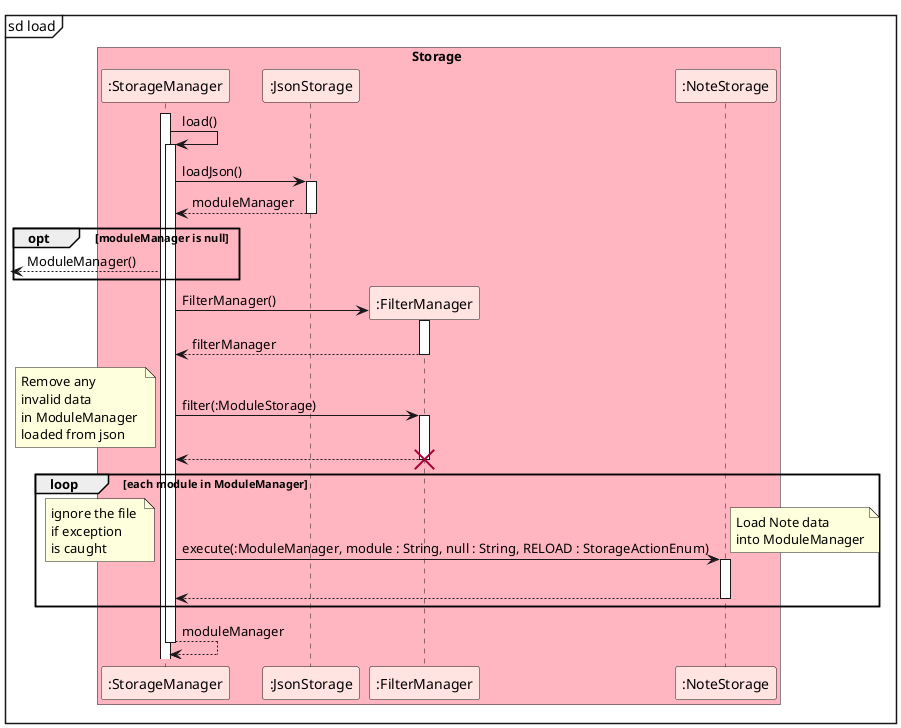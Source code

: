 @startuml
'https://plantuml.com/sequence-diagram

mainframe sd load

box Storage #lightpink
participant ":StorageManager" as StorageManager #mistyrose
participant ":JsonStorage" as JsonStorage #mistyrose
participant ":FilterManager" as FilterManager #mistyrose
participant ":NoteStorage" as NoteStorage #mistyrose
endbox

activate StorageManager
StorageManager -> StorageManager : load()
activate StorageManager
StorageManager -> JsonStorage : loadJson()
activate JsonStorage
return moduleManager
opt moduleManager is null
<-- StorageManager : ModuleManager()
end
create FilterManager
StorageManager -> FilterManager : FilterManager()
activate FilterManager
return filterManager
StorageManager -> FilterManager : filter(:ModuleStorage)
note left : Remove any \ninvalid data \nin ModuleManager \nloaded from json
activate FilterManager
return
destroy FilterManager
loop each module in ModuleManager
  StorageManager -> NoteStorage : execute(:ModuleManager, module : String, null : String, RELOAD : StorageActionEnum)
  activate NoteStorage
  note left : ignore the file \nif exception \nis caught
  |||
  note right: Load Note data \ninto ModuleManager
  return
end
return moduleManager





@enduml
